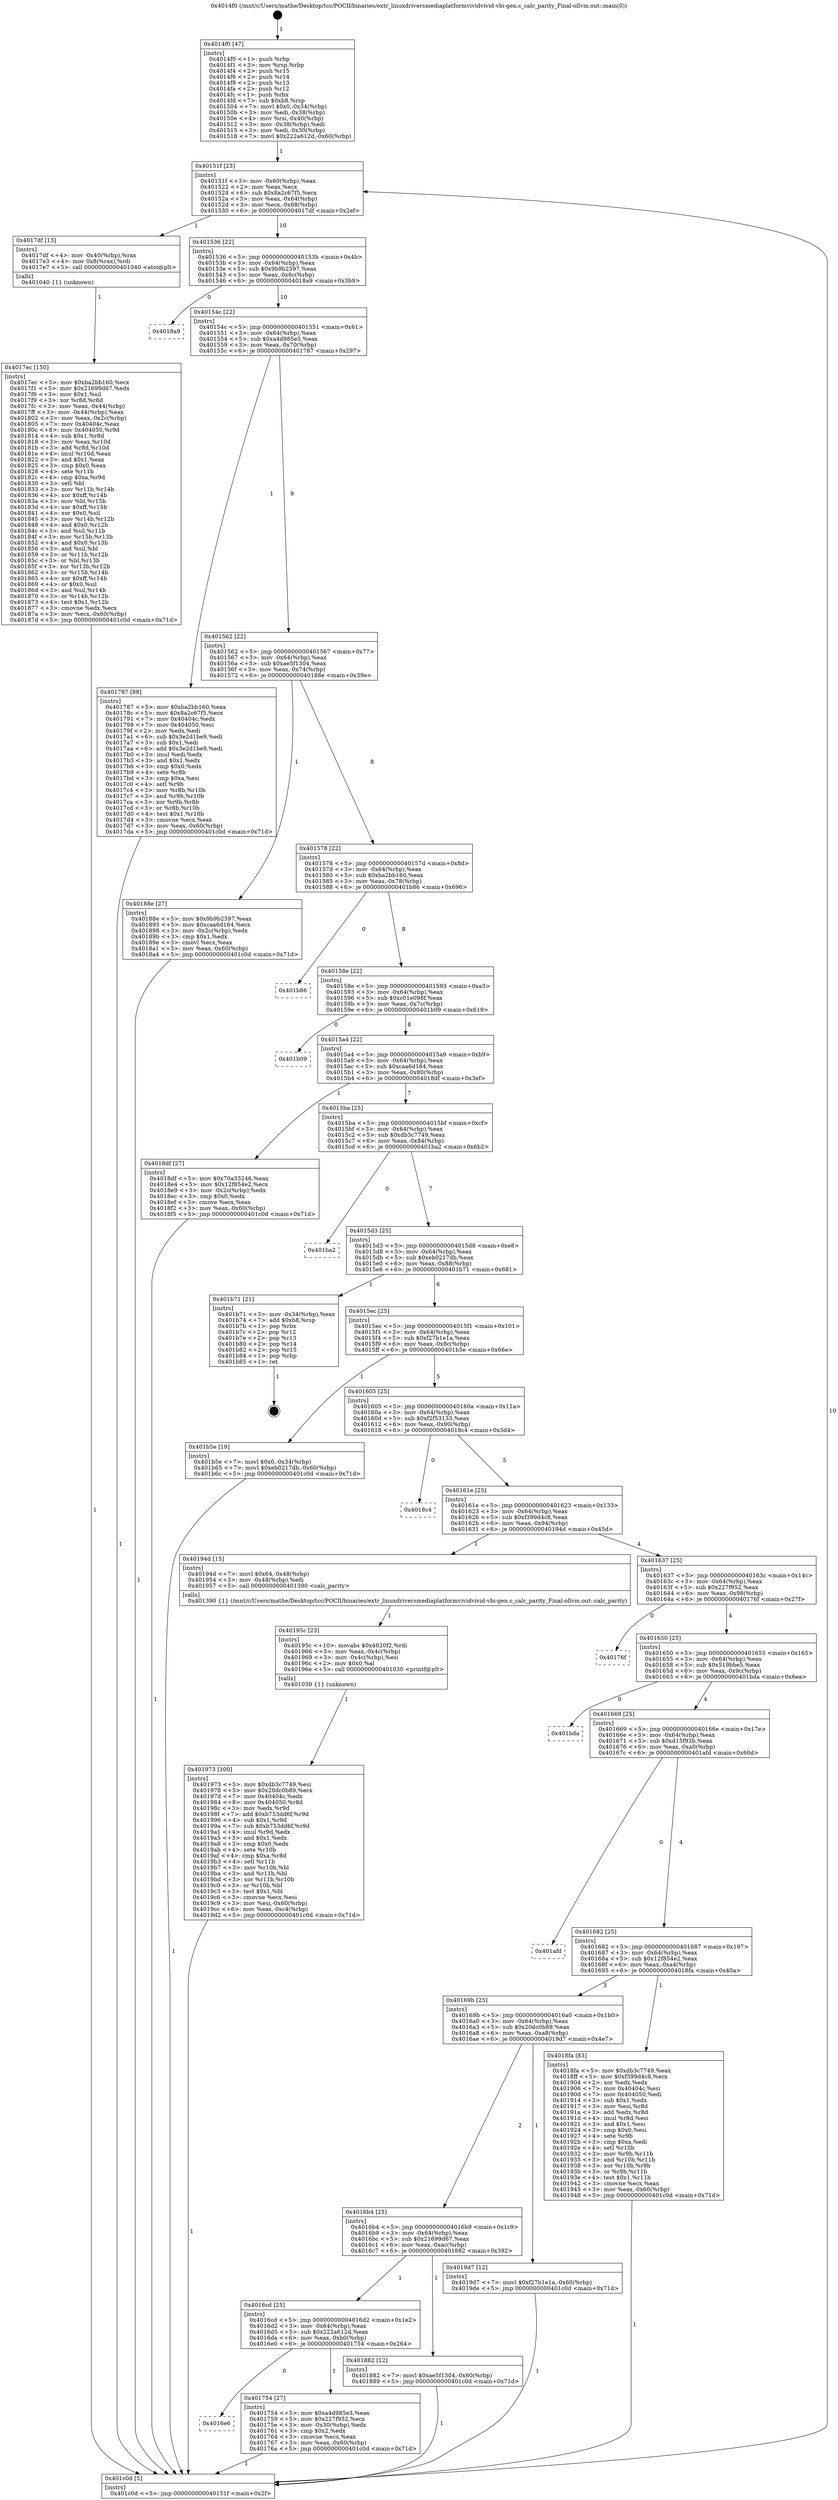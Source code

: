 digraph "0x4014f0" {
  label = "0x4014f0 (/mnt/c/Users/mathe/Desktop/tcc/POCII/binaries/extr_linuxdriversmediaplatformvividvivid-vbi-gen.c_calc_parity_Final-ollvm.out::main(0))"
  labelloc = "t"
  node[shape=record]

  Entry [label="",width=0.3,height=0.3,shape=circle,fillcolor=black,style=filled]
  "0x40151f" [label="{
     0x40151f [23]\l
     | [instrs]\l
     &nbsp;&nbsp;0x40151f \<+3\>: mov -0x60(%rbp),%eax\l
     &nbsp;&nbsp;0x401522 \<+2\>: mov %eax,%ecx\l
     &nbsp;&nbsp;0x401524 \<+6\>: sub $0x8a2c67f5,%ecx\l
     &nbsp;&nbsp;0x40152a \<+3\>: mov %eax,-0x64(%rbp)\l
     &nbsp;&nbsp;0x40152d \<+3\>: mov %ecx,-0x68(%rbp)\l
     &nbsp;&nbsp;0x401530 \<+6\>: je 00000000004017df \<main+0x2ef\>\l
  }"]
  "0x4017df" [label="{
     0x4017df [13]\l
     | [instrs]\l
     &nbsp;&nbsp;0x4017df \<+4\>: mov -0x40(%rbp),%rax\l
     &nbsp;&nbsp;0x4017e3 \<+4\>: mov 0x8(%rax),%rdi\l
     &nbsp;&nbsp;0x4017e7 \<+5\>: call 0000000000401040 \<atoi@plt\>\l
     | [calls]\l
     &nbsp;&nbsp;0x401040 \{1\} (unknown)\l
  }"]
  "0x401536" [label="{
     0x401536 [22]\l
     | [instrs]\l
     &nbsp;&nbsp;0x401536 \<+5\>: jmp 000000000040153b \<main+0x4b\>\l
     &nbsp;&nbsp;0x40153b \<+3\>: mov -0x64(%rbp),%eax\l
     &nbsp;&nbsp;0x40153e \<+5\>: sub $0x9b9b2597,%eax\l
     &nbsp;&nbsp;0x401543 \<+3\>: mov %eax,-0x6c(%rbp)\l
     &nbsp;&nbsp;0x401546 \<+6\>: je 00000000004018a9 \<main+0x3b9\>\l
  }"]
  Exit [label="",width=0.3,height=0.3,shape=circle,fillcolor=black,style=filled,peripheries=2]
  "0x4018a9" [label="{
     0x4018a9\l
  }", style=dashed]
  "0x40154c" [label="{
     0x40154c [22]\l
     | [instrs]\l
     &nbsp;&nbsp;0x40154c \<+5\>: jmp 0000000000401551 \<main+0x61\>\l
     &nbsp;&nbsp;0x401551 \<+3\>: mov -0x64(%rbp),%eax\l
     &nbsp;&nbsp;0x401554 \<+5\>: sub $0xa4d985e3,%eax\l
     &nbsp;&nbsp;0x401559 \<+3\>: mov %eax,-0x70(%rbp)\l
     &nbsp;&nbsp;0x40155c \<+6\>: je 0000000000401787 \<main+0x297\>\l
  }"]
  "0x401973" [label="{
     0x401973 [100]\l
     | [instrs]\l
     &nbsp;&nbsp;0x401973 \<+5\>: mov $0xdb3c7749,%esi\l
     &nbsp;&nbsp;0x401978 \<+5\>: mov $0x20dc0b89,%ecx\l
     &nbsp;&nbsp;0x40197d \<+7\>: mov 0x40404c,%edx\l
     &nbsp;&nbsp;0x401984 \<+8\>: mov 0x404050,%r8d\l
     &nbsp;&nbsp;0x40198c \<+3\>: mov %edx,%r9d\l
     &nbsp;&nbsp;0x40198f \<+7\>: add $0xb753dd6f,%r9d\l
     &nbsp;&nbsp;0x401996 \<+4\>: sub $0x1,%r9d\l
     &nbsp;&nbsp;0x40199a \<+7\>: sub $0xb753dd6f,%r9d\l
     &nbsp;&nbsp;0x4019a1 \<+4\>: imul %r9d,%edx\l
     &nbsp;&nbsp;0x4019a5 \<+3\>: and $0x1,%edx\l
     &nbsp;&nbsp;0x4019a8 \<+3\>: cmp $0x0,%edx\l
     &nbsp;&nbsp;0x4019ab \<+4\>: sete %r10b\l
     &nbsp;&nbsp;0x4019af \<+4\>: cmp $0xa,%r8d\l
     &nbsp;&nbsp;0x4019b3 \<+4\>: setl %r11b\l
     &nbsp;&nbsp;0x4019b7 \<+3\>: mov %r10b,%bl\l
     &nbsp;&nbsp;0x4019ba \<+3\>: and %r11b,%bl\l
     &nbsp;&nbsp;0x4019bd \<+3\>: xor %r11b,%r10b\l
     &nbsp;&nbsp;0x4019c0 \<+3\>: or %r10b,%bl\l
     &nbsp;&nbsp;0x4019c3 \<+3\>: test $0x1,%bl\l
     &nbsp;&nbsp;0x4019c6 \<+3\>: cmovne %ecx,%esi\l
     &nbsp;&nbsp;0x4019c9 \<+3\>: mov %esi,-0x60(%rbp)\l
     &nbsp;&nbsp;0x4019cc \<+6\>: mov %eax,-0xc4(%rbp)\l
     &nbsp;&nbsp;0x4019d2 \<+5\>: jmp 0000000000401c0d \<main+0x71d\>\l
  }"]
  "0x401787" [label="{
     0x401787 [88]\l
     | [instrs]\l
     &nbsp;&nbsp;0x401787 \<+5\>: mov $0xba2bb160,%eax\l
     &nbsp;&nbsp;0x40178c \<+5\>: mov $0x8a2c67f5,%ecx\l
     &nbsp;&nbsp;0x401791 \<+7\>: mov 0x40404c,%edx\l
     &nbsp;&nbsp;0x401798 \<+7\>: mov 0x404050,%esi\l
     &nbsp;&nbsp;0x40179f \<+2\>: mov %edx,%edi\l
     &nbsp;&nbsp;0x4017a1 \<+6\>: sub $0x3e2d1be9,%edi\l
     &nbsp;&nbsp;0x4017a7 \<+3\>: sub $0x1,%edi\l
     &nbsp;&nbsp;0x4017aa \<+6\>: add $0x3e2d1be9,%edi\l
     &nbsp;&nbsp;0x4017b0 \<+3\>: imul %edi,%edx\l
     &nbsp;&nbsp;0x4017b3 \<+3\>: and $0x1,%edx\l
     &nbsp;&nbsp;0x4017b6 \<+3\>: cmp $0x0,%edx\l
     &nbsp;&nbsp;0x4017b9 \<+4\>: sete %r8b\l
     &nbsp;&nbsp;0x4017bd \<+3\>: cmp $0xa,%esi\l
     &nbsp;&nbsp;0x4017c0 \<+4\>: setl %r9b\l
     &nbsp;&nbsp;0x4017c4 \<+3\>: mov %r8b,%r10b\l
     &nbsp;&nbsp;0x4017c7 \<+3\>: and %r9b,%r10b\l
     &nbsp;&nbsp;0x4017ca \<+3\>: xor %r9b,%r8b\l
     &nbsp;&nbsp;0x4017cd \<+3\>: or %r8b,%r10b\l
     &nbsp;&nbsp;0x4017d0 \<+4\>: test $0x1,%r10b\l
     &nbsp;&nbsp;0x4017d4 \<+3\>: cmovne %ecx,%eax\l
     &nbsp;&nbsp;0x4017d7 \<+3\>: mov %eax,-0x60(%rbp)\l
     &nbsp;&nbsp;0x4017da \<+5\>: jmp 0000000000401c0d \<main+0x71d\>\l
  }"]
  "0x401562" [label="{
     0x401562 [22]\l
     | [instrs]\l
     &nbsp;&nbsp;0x401562 \<+5\>: jmp 0000000000401567 \<main+0x77\>\l
     &nbsp;&nbsp;0x401567 \<+3\>: mov -0x64(%rbp),%eax\l
     &nbsp;&nbsp;0x40156a \<+5\>: sub $0xae5f1304,%eax\l
     &nbsp;&nbsp;0x40156f \<+3\>: mov %eax,-0x74(%rbp)\l
     &nbsp;&nbsp;0x401572 \<+6\>: je 000000000040188e \<main+0x39e\>\l
  }"]
  "0x40195c" [label="{
     0x40195c [23]\l
     | [instrs]\l
     &nbsp;&nbsp;0x40195c \<+10\>: movabs $0x4020f2,%rdi\l
     &nbsp;&nbsp;0x401966 \<+3\>: mov %eax,-0x4c(%rbp)\l
     &nbsp;&nbsp;0x401969 \<+3\>: mov -0x4c(%rbp),%esi\l
     &nbsp;&nbsp;0x40196c \<+2\>: mov $0x0,%al\l
     &nbsp;&nbsp;0x40196e \<+5\>: call 0000000000401030 \<printf@plt\>\l
     | [calls]\l
     &nbsp;&nbsp;0x401030 \{1\} (unknown)\l
  }"]
  "0x40188e" [label="{
     0x40188e [27]\l
     | [instrs]\l
     &nbsp;&nbsp;0x40188e \<+5\>: mov $0x9b9b2597,%eax\l
     &nbsp;&nbsp;0x401893 \<+5\>: mov $0xcaa6d164,%ecx\l
     &nbsp;&nbsp;0x401898 \<+3\>: mov -0x2c(%rbp),%edx\l
     &nbsp;&nbsp;0x40189b \<+3\>: cmp $0x1,%edx\l
     &nbsp;&nbsp;0x40189e \<+3\>: cmovl %ecx,%eax\l
     &nbsp;&nbsp;0x4018a1 \<+3\>: mov %eax,-0x60(%rbp)\l
     &nbsp;&nbsp;0x4018a4 \<+5\>: jmp 0000000000401c0d \<main+0x71d\>\l
  }"]
  "0x401578" [label="{
     0x401578 [22]\l
     | [instrs]\l
     &nbsp;&nbsp;0x401578 \<+5\>: jmp 000000000040157d \<main+0x8d\>\l
     &nbsp;&nbsp;0x40157d \<+3\>: mov -0x64(%rbp),%eax\l
     &nbsp;&nbsp;0x401580 \<+5\>: sub $0xba2bb160,%eax\l
     &nbsp;&nbsp;0x401585 \<+3\>: mov %eax,-0x78(%rbp)\l
     &nbsp;&nbsp;0x401588 \<+6\>: je 0000000000401b86 \<main+0x696\>\l
  }"]
  "0x4017ec" [label="{
     0x4017ec [150]\l
     | [instrs]\l
     &nbsp;&nbsp;0x4017ec \<+5\>: mov $0xba2bb160,%ecx\l
     &nbsp;&nbsp;0x4017f1 \<+5\>: mov $0x21699d67,%edx\l
     &nbsp;&nbsp;0x4017f6 \<+3\>: mov $0x1,%sil\l
     &nbsp;&nbsp;0x4017f9 \<+3\>: xor %r8d,%r8d\l
     &nbsp;&nbsp;0x4017fc \<+3\>: mov %eax,-0x44(%rbp)\l
     &nbsp;&nbsp;0x4017ff \<+3\>: mov -0x44(%rbp),%eax\l
     &nbsp;&nbsp;0x401802 \<+3\>: mov %eax,-0x2c(%rbp)\l
     &nbsp;&nbsp;0x401805 \<+7\>: mov 0x40404c,%eax\l
     &nbsp;&nbsp;0x40180c \<+8\>: mov 0x404050,%r9d\l
     &nbsp;&nbsp;0x401814 \<+4\>: sub $0x1,%r8d\l
     &nbsp;&nbsp;0x401818 \<+3\>: mov %eax,%r10d\l
     &nbsp;&nbsp;0x40181b \<+3\>: add %r8d,%r10d\l
     &nbsp;&nbsp;0x40181e \<+4\>: imul %r10d,%eax\l
     &nbsp;&nbsp;0x401822 \<+3\>: and $0x1,%eax\l
     &nbsp;&nbsp;0x401825 \<+3\>: cmp $0x0,%eax\l
     &nbsp;&nbsp;0x401828 \<+4\>: sete %r11b\l
     &nbsp;&nbsp;0x40182c \<+4\>: cmp $0xa,%r9d\l
     &nbsp;&nbsp;0x401830 \<+3\>: setl %bl\l
     &nbsp;&nbsp;0x401833 \<+3\>: mov %r11b,%r14b\l
     &nbsp;&nbsp;0x401836 \<+4\>: xor $0xff,%r14b\l
     &nbsp;&nbsp;0x40183a \<+3\>: mov %bl,%r15b\l
     &nbsp;&nbsp;0x40183d \<+4\>: xor $0xff,%r15b\l
     &nbsp;&nbsp;0x401841 \<+4\>: xor $0x0,%sil\l
     &nbsp;&nbsp;0x401845 \<+3\>: mov %r14b,%r12b\l
     &nbsp;&nbsp;0x401848 \<+4\>: and $0x0,%r12b\l
     &nbsp;&nbsp;0x40184c \<+3\>: and %sil,%r11b\l
     &nbsp;&nbsp;0x40184f \<+3\>: mov %r15b,%r13b\l
     &nbsp;&nbsp;0x401852 \<+4\>: and $0x0,%r13b\l
     &nbsp;&nbsp;0x401856 \<+3\>: and %sil,%bl\l
     &nbsp;&nbsp;0x401859 \<+3\>: or %r11b,%r12b\l
     &nbsp;&nbsp;0x40185c \<+3\>: or %bl,%r13b\l
     &nbsp;&nbsp;0x40185f \<+3\>: xor %r13b,%r12b\l
     &nbsp;&nbsp;0x401862 \<+3\>: or %r15b,%r14b\l
     &nbsp;&nbsp;0x401865 \<+4\>: xor $0xff,%r14b\l
     &nbsp;&nbsp;0x401869 \<+4\>: or $0x0,%sil\l
     &nbsp;&nbsp;0x40186d \<+3\>: and %sil,%r14b\l
     &nbsp;&nbsp;0x401870 \<+3\>: or %r14b,%r12b\l
     &nbsp;&nbsp;0x401873 \<+4\>: test $0x1,%r12b\l
     &nbsp;&nbsp;0x401877 \<+3\>: cmovne %edx,%ecx\l
     &nbsp;&nbsp;0x40187a \<+3\>: mov %ecx,-0x60(%rbp)\l
     &nbsp;&nbsp;0x40187d \<+5\>: jmp 0000000000401c0d \<main+0x71d\>\l
  }"]
  "0x401b86" [label="{
     0x401b86\l
  }", style=dashed]
  "0x40158e" [label="{
     0x40158e [22]\l
     | [instrs]\l
     &nbsp;&nbsp;0x40158e \<+5\>: jmp 0000000000401593 \<main+0xa3\>\l
     &nbsp;&nbsp;0x401593 \<+3\>: mov -0x64(%rbp),%eax\l
     &nbsp;&nbsp;0x401596 \<+5\>: sub $0xc01e098f,%eax\l
     &nbsp;&nbsp;0x40159b \<+3\>: mov %eax,-0x7c(%rbp)\l
     &nbsp;&nbsp;0x40159e \<+6\>: je 0000000000401b09 \<main+0x619\>\l
  }"]
  "0x4014f0" [label="{
     0x4014f0 [47]\l
     | [instrs]\l
     &nbsp;&nbsp;0x4014f0 \<+1\>: push %rbp\l
     &nbsp;&nbsp;0x4014f1 \<+3\>: mov %rsp,%rbp\l
     &nbsp;&nbsp;0x4014f4 \<+2\>: push %r15\l
     &nbsp;&nbsp;0x4014f6 \<+2\>: push %r14\l
     &nbsp;&nbsp;0x4014f8 \<+2\>: push %r13\l
     &nbsp;&nbsp;0x4014fa \<+2\>: push %r12\l
     &nbsp;&nbsp;0x4014fc \<+1\>: push %rbx\l
     &nbsp;&nbsp;0x4014fd \<+7\>: sub $0xb8,%rsp\l
     &nbsp;&nbsp;0x401504 \<+7\>: movl $0x0,-0x34(%rbp)\l
     &nbsp;&nbsp;0x40150b \<+3\>: mov %edi,-0x38(%rbp)\l
     &nbsp;&nbsp;0x40150e \<+4\>: mov %rsi,-0x40(%rbp)\l
     &nbsp;&nbsp;0x401512 \<+3\>: mov -0x38(%rbp),%edi\l
     &nbsp;&nbsp;0x401515 \<+3\>: mov %edi,-0x30(%rbp)\l
     &nbsp;&nbsp;0x401518 \<+7\>: movl $0x222a612d,-0x60(%rbp)\l
  }"]
  "0x401b09" [label="{
     0x401b09\l
  }", style=dashed]
  "0x4015a4" [label="{
     0x4015a4 [22]\l
     | [instrs]\l
     &nbsp;&nbsp;0x4015a4 \<+5\>: jmp 00000000004015a9 \<main+0xb9\>\l
     &nbsp;&nbsp;0x4015a9 \<+3\>: mov -0x64(%rbp),%eax\l
     &nbsp;&nbsp;0x4015ac \<+5\>: sub $0xcaa6d164,%eax\l
     &nbsp;&nbsp;0x4015b1 \<+3\>: mov %eax,-0x80(%rbp)\l
     &nbsp;&nbsp;0x4015b4 \<+6\>: je 00000000004018df \<main+0x3ef\>\l
  }"]
  "0x401c0d" [label="{
     0x401c0d [5]\l
     | [instrs]\l
     &nbsp;&nbsp;0x401c0d \<+5\>: jmp 000000000040151f \<main+0x2f\>\l
  }"]
  "0x4018df" [label="{
     0x4018df [27]\l
     | [instrs]\l
     &nbsp;&nbsp;0x4018df \<+5\>: mov $0x70a33246,%eax\l
     &nbsp;&nbsp;0x4018e4 \<+5\>: mov $0x12f854e2,%ecx\l
     &nbsp;&nbsp;0x4018e9 \<+3\>: mov -0x2c(%rbp),%edx\l
     &nbsp;&nbsp;0x4018ec \<+3\>: cmp $0x0,%edx\l
     &nbsp;&nbsp;0x4018ef \<+3\>: cmove %ecx,%eax\l
     &nbsp;&nbsp;0x4018f2 \<+3\>: mov %eax,-0x60(%rbp)\l
     &nbsp;&nbsp;0x4018f5 \<+5\>: jmp 0000000000401c0d \<main+0x71d\>\l
  }"]
  "0x4015ba" [label="{
     0x4015ba [25]\l
     | [instrs]\l
     &nbsp;&nbsp;0x4015ba \<+5\>: jmp 00000000004015bf \<main+0xcf\>\l
     &nbsp;&nbsp;0x4015bf \<+3\>: mov -0x64(%rbp),%eax\l
     &nbsp;&nbsp;0x4015c2 \<+5\>: sub $0xdb3c7749,%eax\l
     &nbsp;&nbsp;0x4015c7 \<+6\>: mov %eax,-0x84(%rbp)\l
     &nbsp;&nbsp;0x4015cd \<+6\>: je 0000000000401ba2 \<main+0x6b2\>\l
  }"]
  "0x4016e6" [label="{
     0x4016e6\l
  }", style=dashed]
  "0x401ba2" [label="{
     0x401ba2\l
  }", style=dashed]
  "0x4015d3" [label="{
     0x4015d3 [25]\l
     | [instrs]\l
     &nbsp;&nbsp;0x4015d3 \<+5\>: jmp 00000000004015d8 \<main+0xe8\>\l
     &nbsp;&nbsp;0x4015d8 \<+3\>: mov -0x64(%rbp),%eax\l
     &nbsp;&nbsp;0x4015db \<+5\>: sub $0xeb0217db,%eax\l
     &nbsp;&nbsp;0x4015e0 \<+6\>: mov %eax,-0x88(%rbp)\l
     &nbsp;&nbsp;0x4015e6 \<+6\>: je 0000000000401b71 \<main+0x681\>\l
  }"]
  "0x401754" [label="{
     0x401754 [27]\l
     | [instrs]\l
     &nbsp;&nbsp;0x401754 \<+5\>: mov $0xa4d985e3,%eax\l
     &nbsp;&nbsp;0x401759 \<+5\>: mov $0x227f952,%ecx\l
     &nbsp;&nbsp;0x40175e \<+3\>: mov -0x30(%rbp),%edx\l
     &nbsp;&nbsp;0x401761 \<+3\>: cmp $0x2,%edx\l
     &nbsp;&nbsp;0x401764 \<+3\>: cmovne %ecx,%eax\l
     &nbsp;&nbsp;0x401767 \<+3\>: mov %eax,-0x60(%rbp)\l
     &nbsp;&nbsp;0x40176a \<+5\>: jmp 0000000000401c0d \<main+0x71d\>\l
  }"]
  "0x401b71" [label="{
     0x401b71 [21]\l
     | [instrs]\l
     &nbsp;&nbsp;0x401b71 \<+3\>: mov -0x34(%rbp),%eax\l
     &nbsp;&nbsp;0x401b74 \<+7\>: add $0xb8,%rsp\l
     &nbsp;&nbsp;0x401b7b \<+1\>: pop %rbx\l
     &nbsp;&nbsp;0x401b7c \<+2\>: pop %r12\l
     &nbsp;&nbsp;0x401b7e \<+2\>: pop %r13\l
     &nbsp;&nbsp;0x401b80 \<+2\>: pop %r14\l
     &nbsp;&nbsp;0x401b82 \<+2\>: pop %r15\l
     &nbsp;&nbsp;0x401b84 \<+1\>: pop %rbp\l
     &nbsp;&nbsp;0x401b85 \<+1\>: ret\l
  }"]
  "0x4015ec" [label="{
     0x4015ec [25]\l
     | [instrs]\l
     &nbsp;&nbsp;0x4015ec \<+5\>: jmp 00000000004015f1 \<main+0x101\>\l
     &nbsp;&nbsp;0x4015f1 \<+3\>: mov -0x64(%rbp),%eax\l
     &nbsp;&nbsp;0x4015f4 \<+5\>: sub $0xf27b1e1a,%eax\l
     &nbsp;&nbsp;0x4015f9 \<+6\>: mov %eax,-0x8c(%rbp)\l
     &nbsp;&nbsp;0x4015ff \<+6\>: je 0000000000401b5e \<main+0x66e\>\l
  }"]
  "0x4016cd" [label="{
     0x4016cd [25]\l
     | [instrs]\l
     &nbsp;&nbsp;0x4016cd \<+5\>: jmp 00000000004016d2 \<main+0x1e2\>\l
     &nbsp;&nbsp;0x4016d2 \<+3\>: mov -0x64(%rbp),%eax\l
     &nbsp;&nbsp;0x4016d5 \<+5\>: sub $0x222a612d,%eax\l
     &nbsp;&nbsp;0x4016da \<+6\>: mov %eax,-0xb0(%rbp)\l
     &nbsp;&nbsp;0x4016e0 \<+6\>: je 0000000000401754 \<main+0x264\>\l
  }"]
  "0x401b5e" [label="{
     0x401b5e [19]\l
     | [instrs]\l
     &nbsp;&nbsp;0x401b5e \<+7\>: movl $0x0,-0x34(%rbp)\l
     &nbsp;&nbsp;0x401b65 \<+7\>: movl $0xeb0217db,-0x60(%rbp)\l
     &nbsp;&nbsp;0x401b6c \<+5\>: jmp 0000000000401c0d \<main+0x71d\>\l
  }"]
  "0x401605" [label="{
     0x401605 [25]\l
     | [instrs]\l
     &nbsp;&nbsp;0x401605 \<+5\>: jmp 000000000040160a \<main+0x11a\>\l
     &nbsp;&nbsp;0x40160a \<+3\>: mov -0x64(%rbp),%eax\l
     &nbsp;&nbsp;0x40160d \<+5\>: sub $0xf2f53133,%eax\l
     &nbsp;&nbsp;0x401612 \<+6\>: mov %eax,-0x90(%rbp)\l
     &nbsp;&nbsp;0x401618 \<+6\>: je 00000000004018c4 \<main+0x3d4\>\l
  }"]
  "0x401882" [label="{
     0x401882 [12]\l
     | [instrs]\l
     &nbsp;&nbsp;0x401882 \<+7\>: movl $0xae5f1304,-0x60(%rbp)\l
     &nbsp;&nbsp;0x401889 \<+5\>: jmp 0000000000401c0d \<main+0x71d\>\l
  }"]
  "0x4018c4" [label="{
     0x4018c4\l
  }", style=dashed]
  "0x40161e" [label="{
     0x40161e [25]\l
     | [instrs]\l
     &nbsp;&nbsp;0x40161e \<+5\>: jmp 0000000000401623 \<main+0x133\>\l
     &nbsp;&nbsp;0x401623 \<+3\>: mov -0x64(%rbp),%eax\l
     &nbsp;&nbsp;0x401626 \<+5\>: sub $0xf399d4c8,%eax\l
     &nbsp;&nbsp;0x40162b \<+6\>: mov %eax,-0x94(%rbp)\l
     &nbsp;&nbsp;0x401631 \<+6\>: je 000000000040194d \<main+0x45d\>\l
  }"]
  "0x4016b4" [label="{
     0x4016b4 [25]\l
     | [instrs]\l
     &nbsp;&nbsp;0x4016b4 \<+5\>: jmp 00000000004016b9 \<main+0x1c9\>\l
     &nbsp;&nbsp;0x4016b9 \<+3\>: mov -0x64(%rbp),%eax\l
     &nbsp;&nbsp;0x4016bc \<+5\>: sub $0x21699d67,%eax\l
     &nbsp;&nbsp;0x4016c1 \<+6\>: mov %eax,-0xac(%rbp)\l
     &nbsp;&nbsp;0x4016c7 \<+6\>: je 0000000000401882 \<main+0x392\>\l
  }"]
  "0x40194d" [label="{
     0x40194d [15]\l
     | [instrs]\l
     &nbsp;&nbsp;0x40194d \<+7\>: movl $0x64,-0x48(%rbp)\l
     &nbsp;&nbsp;0x401954 \<+3\>: mov -0x48(%rbp),%edi\l
     &nbsp;&nbsp;0x401957 \<+5\>: call 0000000000401390 \<calc_parity\>\l
     | [calls]\l
     &nbsp;&nbsp;0x401390 \{1\} (/mnt/c/Users/mathe/Desktop/tcc/POCII/binaries/extr_linuxdriversmediaplatformvividvivid-vbi-gen.c_calc_parity_Final-ollvm.out::calc_parity)\l
  }"]
  "0x401637" [label="{
     0x401637 [25]\l
     | [instrs]\l
     &nbsp;&nbsp;0x401637 \<+5\>: jmp 000000000040163c \<main+0x14c\>\l
     &nbsp;&nbsp;0x40163c \<+3\>: mov -0x64(%rbp),%eax\l
     &nbsp;&nbsp;0x40163f \<+5\>: sub $0x227f952,%eax\l
     &nbsp;&nbsp;0x401644 \<+6\>: mov %eax,-0x98(%rbp)\l
     &nbsp;&nbsp;0x40164a \<+6\>: je 000000000040176f \<main+0x27f\>\l
  }"]
  "0x4019d7" [label="{
     0x4019d7 [12]\l
     | [instrs]\l
     &nbsp;&nbsp;0x4019d7 \<+7\>: movl $0xf27b1e1a,-0x60(%rbp)\l
     &nbsp;&nbsp;0x4019de \<+5\>: jmp 0000000000401c0d \<main+0x71d\>\l
  }"]
  "0x40176f" [label="{
     0x40176f\l
  }", style=dashed]
  "0x401650" [label="{
     0x401650 [25]\l
     | [instrs]\l
     &nbsp;&nbsp;0x401650 \<+5\>: jmp 0000000000401655 \<main+0x165\>\l
     &nbsp;&nbsp;0x401655 \<+3\>: mov -0x64(%rbp),%eax\l
     &nbsp;&nbsp;0x401658 \<+5\>: sub $0x519bbe5,%eax\l
     &nbsp;&nbsp;0x40165d \<+6\>: mov %eax,-0x9c(%rbp)\l
     &nbsp;&nbsp;0x401663 \<+6\>: je 0000000000401bda \<main+0x6ea\>\l
  }"]
  "0x40169b" [label="{
     0x40169b [25]\l
     | [instrs]\l
     &nbsp;&nbsp;0x40169b \<+5\>: jmp 00000000004016a0 \<main+0x1b0\>\l
     &nbsp;&nbsp;0x4016a0 \<+3\>: mov -0x64(%rbp),%eax\l
     &nbsp;&nbsp;0x4016a3 \<+5\>: sub $0x20dc0b89,%eax\l
     &nbsp;&nbsp;0x4016a8 \<+6\>: mov %eax,-0xa8(%rbp)\l
     &nbsp;&nbsp;0x4016ae \<+6\>: je 00000000004019d7 \<main+0x4e7\>\l
  }"]
  "0x401bda" [label="{
     0x401bda\l
  }", style=dashed]
  "0x401669" [label="{
     0x401669 [25]\l
     | [instrs]\l
     &nbsp;&nbsp;0x401669 \<+5\>: jmp 000000000040166e \<main+0x17e\>\l
     &nbsp;&nbsp;0x40166e \<+3\>: mov -0x64(%rbp),%eax\l
     &nbsp;&nbsp;0x401671 \<+5\>: sub $0xd15f93b,%eax\l
     &nbsp;&nbsp;0x401676 \<+6\>: mov %eax,-0xa0(%rbp)\l
     &nbsp;&nbsp;0x40167c \<+6\>: je 0000000000401afd \<main+0x60d\>\l
  }"]
  "0x4018fa" [label="{
     0x4018fa [83]\l
     | [instrs]\l
     &nbsp;&nbsp;0x4018fa \<+5\>: mov $0xdb3c7749,%eax\l
     &nbsp;&nbsp;0x4018ff \<+5\>: mov $0xf399d4c8,%ecx\l
     &nbsp;&nbsp;0x401904 \<+2\>: xor %edx,%edx\l
     &nbsp;&nbsp;0x401906 \<+7\>: mov 0x40404c,%esi\l
     &nbsp;&nbsp;0x40190d \<+7\>: mov 0x404050,%edi\l
     &nbsp;&nbsp;0x401914 \<+3\>: sub $0x1,%edx\l
     &nbsp;&nbsp;0x401917 \<+3\>: mov %esi,%r8d\l
     &nbsp;&nbsp;0x40191a \<+3\>: add %edx,%r8d\l
     &nbsp;&nbsp;0x40191d \<+4\>: imul %r8d,%esi\l
     &nbsp;&nbsp;0x401921 \<+3\>: and $0x1,%esi\l
     &nbsp;&nbsp;0x401924 \<+3\>: cmp $0x0,%esi\l
     &nbsp;&nbsp;0x401927 \<+4\>: sete %r9b\l
     &nbsp;&nbsp;0x40192b \<+3\>: cmp $0xa,%edi\l
     &nbsp;&nbsp;0x40192e \<+4\>: setl %r10b\l
     &nbsp;&nbsp;0x401932 \<+3\>: mov %r9b,%r11b\l
     &nbsp;&nbsp;0x401935 \<+3\>: and %r10b,%r11b\l
     &nbsp;&nbsp;0x401938 \<+3\>: xor %r10b,%r9b\l
     &nbsp;&nbsp;0x40193b \<+3\>: or %r9b,%r11b\l
     &nbsp;&nbsp;0x40193e \<+4\>: test $0x1,%r11b\l
     &nbsp;&nbsp;0x401942 \<+3\>: cmovne %ecx,%eax\l
     &nbsp;&nbsp;0x401945 \<+3\>: mov %eax,-0x60(%rbp)\l
     &nbsp;&nbsp;0x401948 \<+5\>: jmp 0000000000401c0d \<main+0x71d\>\l
  }"]
  "0x401afd" [label="{
     0x401afd\l
  }", style=dashed]
  "0x401682" [label="{
     0x401682 [25]\l
     | [instrs]\l
     &nbsp;&nbsp;0x401682 \<+5\>: jmp 0000000000401687 \<main+0x197\>\l
     &nbsp;&nbsp;0x401687 \<+3\>: mov -0x64(%rbp),%eax\l
     &nbsp;&nbsp;0x40168a \<+5\>: sub $0x12f854e2,%eax\l
     &nbsp;&nbsp;0x40168f \<+6\>: mov %eax,-0xa4(%rbp)\l
     &nbsp;&nbsp;0x401695 \<+6\>: je 00000000004018fa \<main+0x40a\>\l
  }"]
  Entry -> "0x4014f0" [label=" 1"]
  "0x40151f" -> "0x4017df" [label=" 1"]
  "0x40151f" -> "0x401536" [label=" 10"]
  "0x401b71" -> Exit [label=" 1"]
  "0x401536" -> "0x4018a9" [label=" 0"]
  "0x401536" -> "0x40154c" [label=" 10"]
  "0x401b5e" -> "0x401c0d" [label=" 1"]
  "0x40154c" -> "0x401787" [label=" 1"]
  "0x40154c" -> "0x401562" [label=" 9"]
  "0x4019d7" -> "0x401c0d" [label=" 1"]
  "0x401562" -> "0x40188e" [label=" 1"]
  "0x401562" -> "0x401578" [label=" 8"]
  "0x401973" -> "0x401c0d" [label=" 1"]
  "0x401578" -> "0x401b86" [label=" 0"]
  "0x401578" -> "0x40158e" [label=" 8"]
  "0x40195c" -> "0x401973" [label=" 1"]
  "0x40158e" -> "0x401b09" [label=" 0"]
  "0x40158e" -> "0x4015a4" [label=" 8"]
  "0x40194d" -> "0x40195c" [label=" 1"]
  "0x4015a4" -> "0x4018df" [label=" 1"]
  "0x4015a4" -> "0x4015ba" [label=" 7"]
  "0x4018fa" -> "0x401c0d" [label=" 1"]
  "0x4015ba" -> "0x401ba2" [label=" 0"]
  "0x4015ba" -> "0x4015d3" [label=" 7"]
  "0x4018df" -> "0x401c0d" [label=" 1"]
  "0x4015d3" -> "0x401b71" [label=" 1"]
  "0x4015d3" -> "0x4015ec" [label=" 6"]
  "0x40188e" -> "0x401c0d" [label=" 1"]
  "0x4015ec" -> "0x401b5e" [label=" 1"]
  "0x4015ec" -> "0x401605" [label=" 5"]
  "0x4017ec" -> "0x401c0d" [label=" 1"]
  "0x401605" -> "0x4018c4" [label=" 0"]
  "0x401605" -> "0x40161e" [label=" 5"]
  "0x4017df" -> "0x4017ec" [label=" 1"]
  "0x40161e" -> "0x40194d" [label=" 1"]
  "0x40161e" -> "0x401637" [label=" 4"]
  "0x401c0d" -> "0x40151f" [label=" 10"]
  "0x401637" -> "0x40176f" [label=" 0"]
  "0x401637" -> "0x401650" [label=" 4"]
  "0x4014f0" -> "0x40151f" [label=" 1"]
  "0x401650" -> "0x401bda" [label=" 0"]
  "0x401650" -> "0x401669" [label=" 4"]
  "0x4016cd" -> "0x4016e6" [label=" 0"]
  "0x401669" -> "0x401afd" [label=" 0"]
  "0x401669" -> "0x401682" [label=" 4"]
  "0x4016cd" -> "0x401754" [label=" 1"]
  "0x401682" -> "0x4018fa" [label=" 1"]
  "0x401682" -> "0x40169b" [label=" 3"]
  "0x401754" -> "0x401c0d" [label=" 1"]
  "0x40169b" -> "0x4019d7" [label=" 1"]
  "0x40169b" -> "0x4016b4" [label=" 2"]
  "0x401787" -> "0x401c0d" [label=" 1"]
  "0x4016b4" -> "0x401882" [label=" 1"]
  "0x4016b4" -> "0x4016cd" [label=" 1"]
  "0x401882" -> "0x401c0d" [label=" 1"]
}
